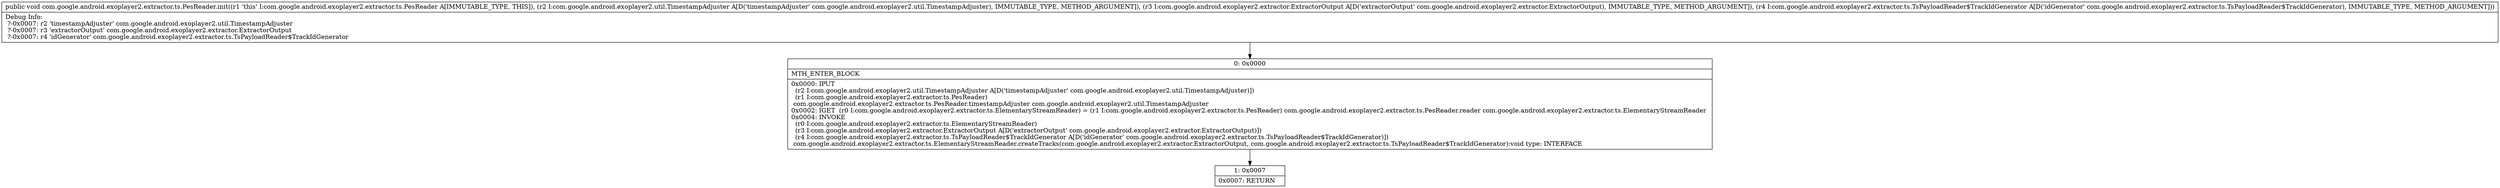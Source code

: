 digraph "CFG forcom.google.android.exoplayer2.extractor.ts.PesReader.init(Lcom\/google\/android\/exoplayer2\/util\/TimestampAdjuster;Lcom\/google\/android\/exoplayer2\/extractor\/ExtractorOutput;Lcom\/google\/android\/exoplayer2\/extractor\/ts\/TsPayloadReader$TrackIdGenerator;)V" {
Node_0 [shape=record,label="{0\:\ 0x0000|MTH_ENTER_BLOCK\l|0x0000: IPUT  \l  (r2 I:com.google.android.exoplayer2.util.TimestampAdjuster A[D('timestampAdjuster' com.google.android.exoplayer2.util.TimestampAdjuster)])\l  (r1 I:com.google.android.exoplayer2.extractor.ts.PesReader)\l com.google.android.exoplayer2.extractor.ts.PesReader.timestampAdjuster com.google.android.exoplayer2.util.TimestampAdjuster \l0x0002: IGET  (r0 I:com.google.android.exoplayer2.extractor.ts.ElementaryStreamReader) = (r1 I:com.google.android.exoplayer2.extractor.ts.PesReader) com.google.android.exoplayer2.extractor.ts.PesReader.reader com.google.android.exoplayer2.extractor.ts.ElementaryStreamReader \l0x0004: INVOKE  \l  (r0 I:com.google.android.exoplayer2.extractor.ts.ElementaryStreamReader)\l  (r3 I:com.google.android.exoplayer2.extractor.ExtractorOutput A[D('extractorOutput' com.google.android.exoplayer2.extractor.ExtractorOutput)])\l  (r4 I:com.google.android.exoplayer2.extractor.ts.TsPayloadReader$TrackIdGenerator A[D('idGenerator' com.google.android.exoplayer2.extractor.ts.TsPayloadReader$TrackIdGenerator)])\l com.google.android.exoplayer2.extractor.ts.ElementaryStreamReader.createTracks(com.google.android.exoplayer2.extractor.ExtractorOutput, com.google.android.exoplayer2.extractor.ts.TsPayloadReader$TrackIdGenerator):void type: INTERFACE \l}"];
Node_1 [shape=record,label="{1\:\ 0x0007|0x0007: RETURN   \l}"];
MethodNode[shape=record,label="{public void com.google.android.exoplayer2.extractor.ts.PesReader.init((r1 'this' I:com.google.android.exoplayer2.extractor.ts.PesReader A[IMMUTABLE_TYPE, THIS]), (r2 I:com.google.android.exoplayer2.util.TimestampAdjuster A[D('timestampAdjuster' com.google.android.exoplayer2.util.TimestampAdjuster), IMMUTABLE_TYPE, METHOD_ARGUMENT]), (r3 I:com.google.android.exoplayer2.extractor.ExtractorOutput A[D('extractorOutput' com.google.android.exoplayer2.extractor.ExtractorOutput), IMMUTABLE_TYPE, METHOD_ARGUMENT]), (r4 I:com.google.android.exoplayer2.extractor.ts.TsPayloadReader$TrackIdGenerator A[D('idGenerator' com.google.android.exoplayer2.extractor.ts.TsPayloadReader$TrackIdGenerator), IMMUTABLE_TYPE, METHOD_ARGUMENT]))  | Debug Info:\l  ?\-0x0007: r2 'timestampAdjuster' com.google.android.exoplayer2.util.TimestampAdjuster\l  ?\-0x0007: r3 'extractorOutput' com.google.android.exoplayer2.extractor.ExtractorOutput\l  ?\-0x0007: r4 'idGenerator' com.google.android.exoplayer2.extractor.ts.TsPayloadReader$TrackIdGenerator\l}"];
MethodNode -> Node_0;
Node_0 -> Node_1;
}


